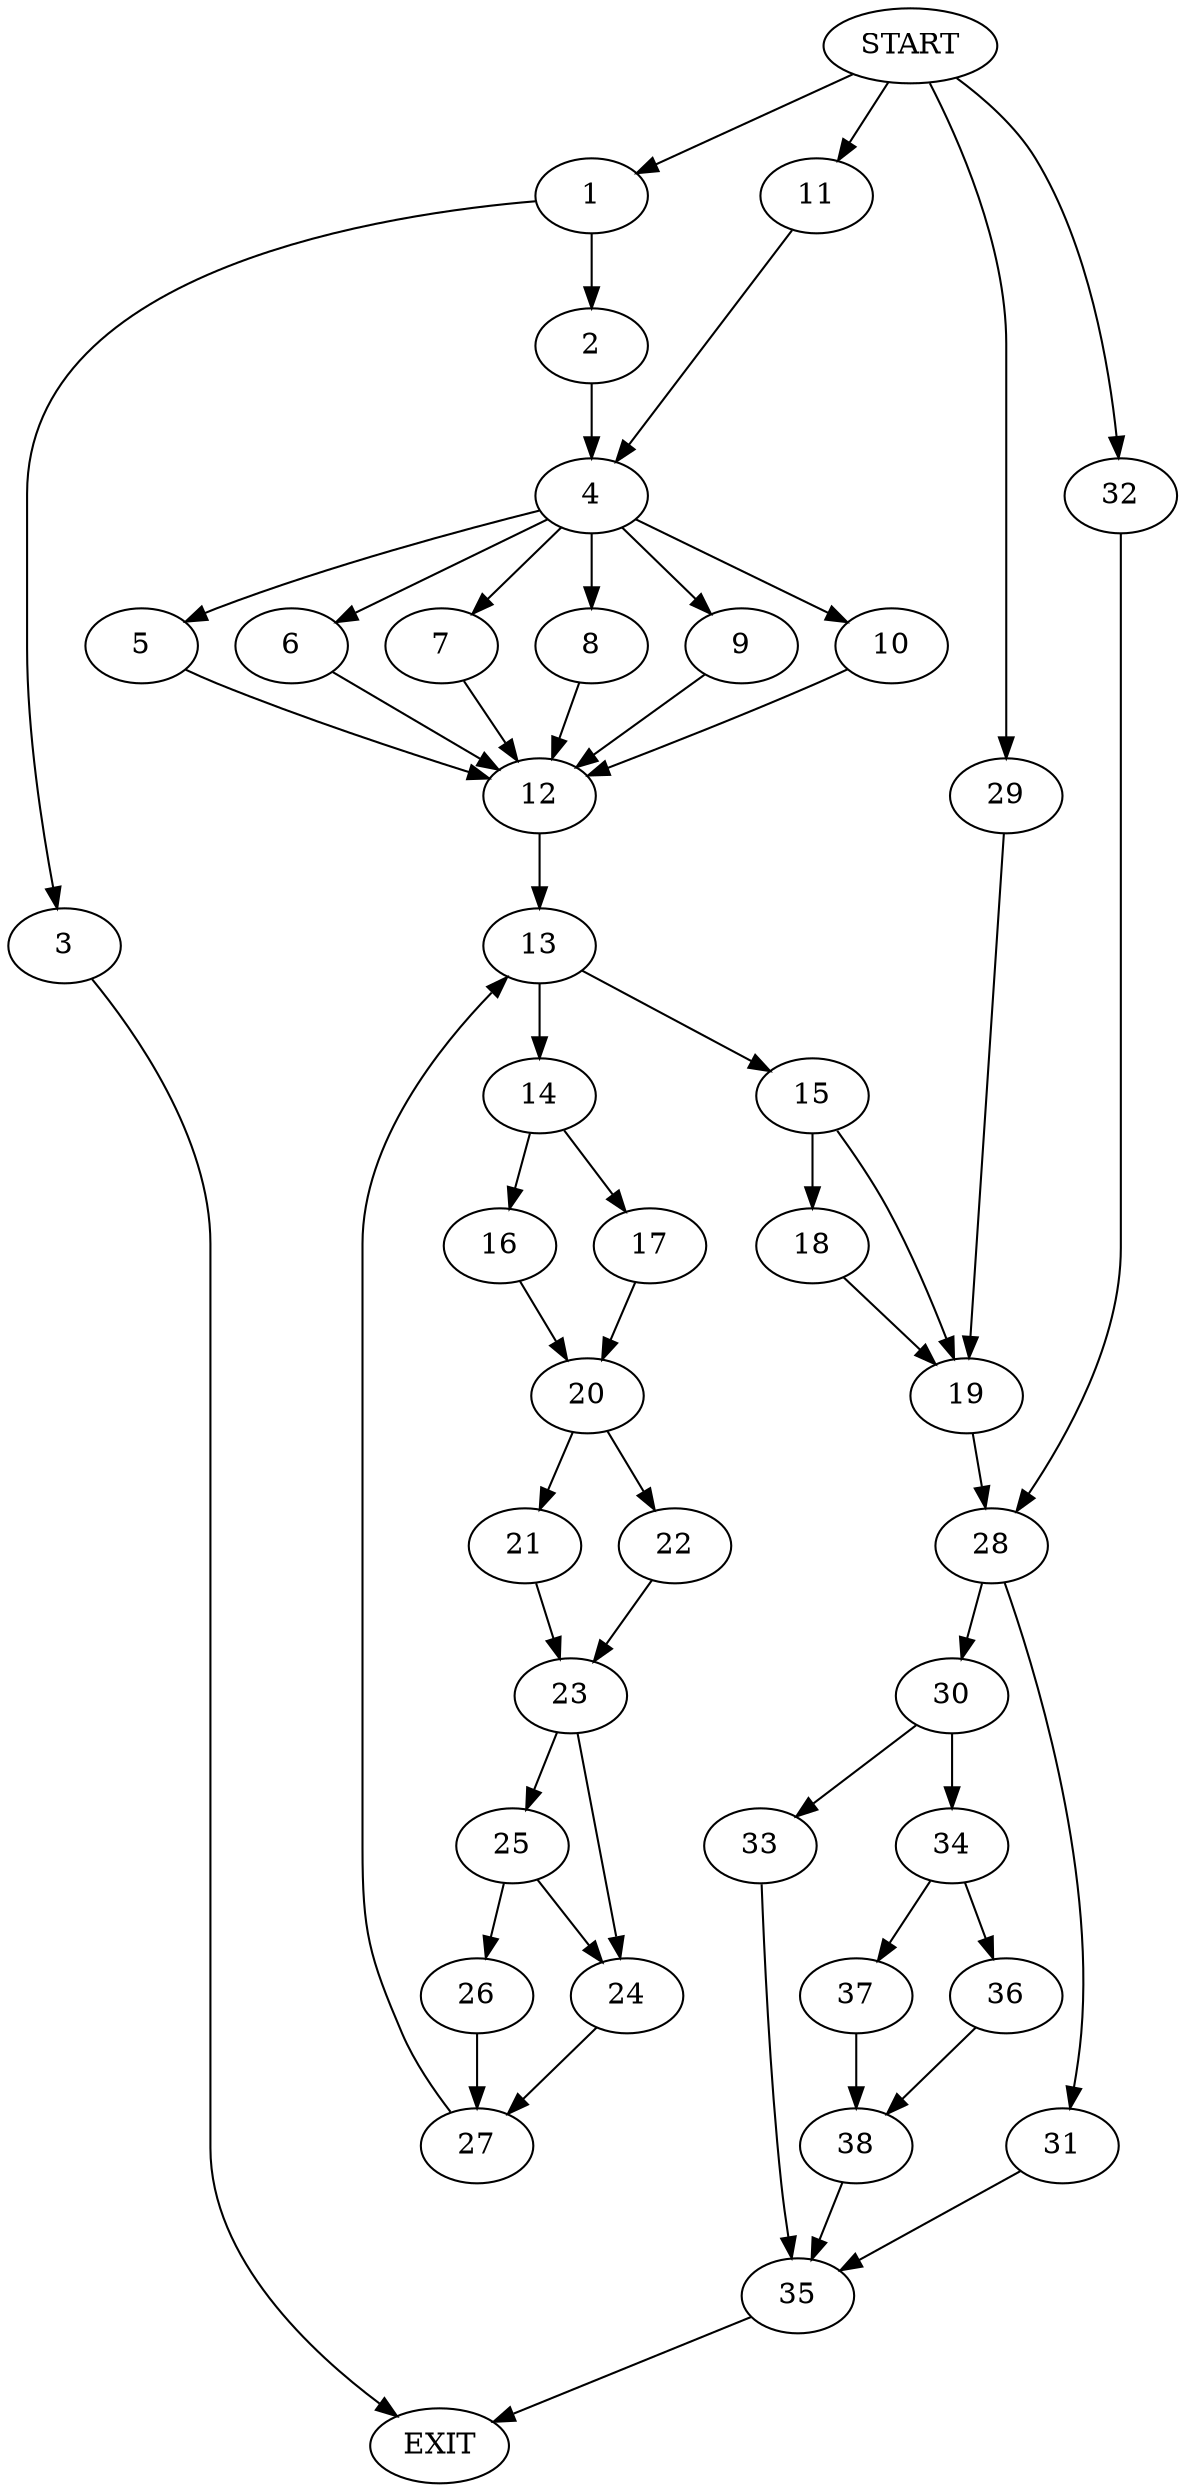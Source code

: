 digraph {
0 [label="START"]
39 [label="EXIT"]
0 -> 1
1 -> 2
1 -> 3
2 -> 4
3 -> 39
4 -> 5
4 -> 6
4 -> 7
4 -> 8
4 -> 9
4 -> 10
0 -> 11
11 -> 4
9 -> 12
8 -> 12
5 -> 12
7 -> 12
6 -> 12
10 -> 12
12 -> 13
13 -> 14
13 -> 15
14 -> 16
14 -> 17
15 -> 18
15 -> 19
17 -> 20
16 -> 20
20 -> 21
20 -> 22
22 -> 23
21 -> 23
23 -> 24
23 -> 25
25 -> 24
25 -> 26
24 -> 27
26 -> 27
27 -> 13
19 -> 28
18 -> 19
0 -> 29
29 -> 19
28 -> 30
28 -> 31
0 -> 32
32 -> 28
30 -> 33
30 -> 34
31 -> 35
35 -> 39
34 -> 36
34 -> 37
33 -> 35
37 -> 38
36 -> 38
38 -> 35
}

